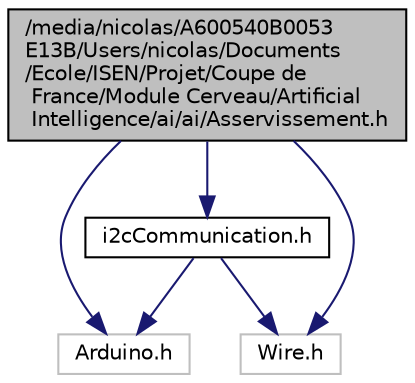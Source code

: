 digraph "/media/nicolas/A600540B0053E13B/Users/nicolas/Documents/Ecole/ISEN/Projet/Coupe de France/Module Cerveau/Artificial Intelligence/ai/ai/Asservissement.h"
{
  edge [fontname="Helvetica",fontsize="10",labelfontname="Helvetica",labelfontsize="10"];
  node [fontname="Helvetica",fontsize="10",shape=record];
  Node1 [label="/media/nicolas/A600540B0053\lE13B/Users/nicolas/Documents\l/Ecole/ISEN/Projet/Coupe de\l France/Module Cerveau/Artificial\l Intelligence/ai/ai/Asservissement.h",height=0.2,width=0.4,color="black", fillcolor="grey75", style="filled" fontcolor="black"];
  Node1 -> Node2 [color="midnightblue",fontsize="10",style="solid",fontname="Helvetica"];
  Node2 [label="Arduino.h",height=0.2,width=0.4,color="grey75", fillcolor="white", style="filled"];
  Node1 -> Node3 [color="midnightblue",fontsize="10",style="solid",fontname="Helvetica"];
  Node3 [label="Wire.h",height=0.2,width=0.4,color="grey75", fillcolor="white", style="filled"];
  Node1 -> Node4 [color="midnightblue",fontsize="10",style="solid",fontname="Helvetica"];
  Node4 [label="i2cCommunication.h",height=0.2,width=0.4,color="black", fillcolor="white", style="filled",URL="$_module_01_cerveau_2_artificial_01_intelligence_2ai_2ai_2i2c_communication_8h.html"];
  Node4 -> Node3 [color="midnightblue",fontsize="10",style="solid",fontname="Helvetica"];
  Node4 -> Node2 [color="midnightblue",fontsize="10",style="solid",fontname="Helvetica"];
}
